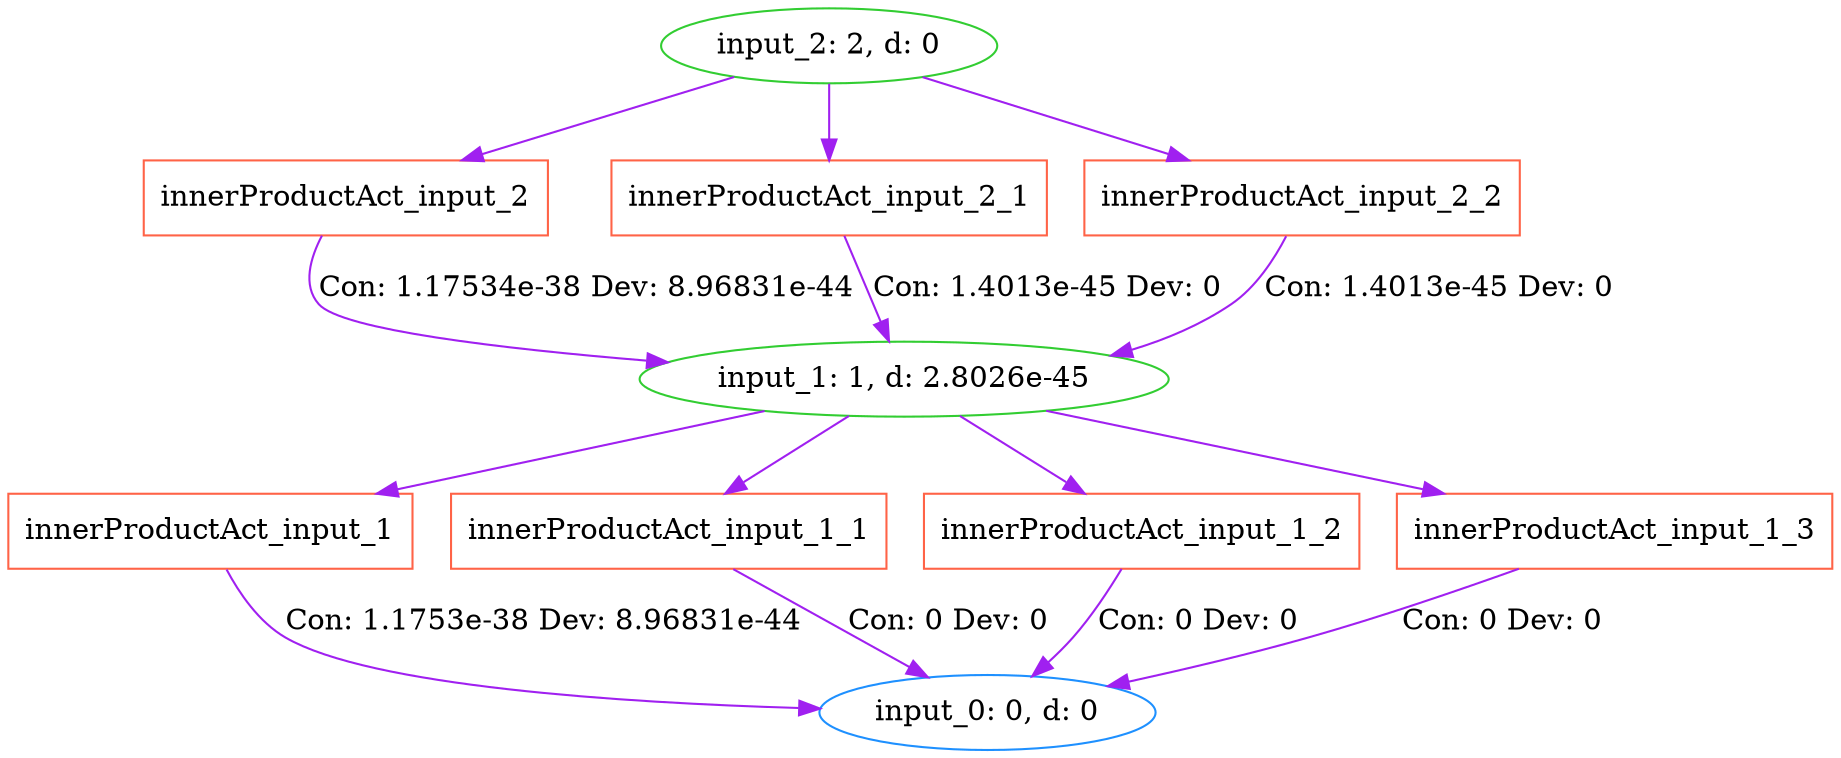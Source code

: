 digraph G {
0 [label="input_2: 2, d: 0", shape=oval, color=limegreen];
1 [label="innerProductAct_input_2", shape=box, color=tomato];
2 [label="input_1: 1, d: 2.8026e-45", shape=oval, color=limegreen];
3 [label="innerProductAct_input_1", shape=box, color=tomato];
4 [label="input_0: 0, d: 0", shape=oval, color=dodgerblue];
5 [label="innerProductAct_input_1_1", shape=box, color=tomato];
6 [label="innerProductAct_input_1_2", shape=box, color=tomato];
7 [label="innerProductAct_input_1_3", shape=box, color=tomato];
8 [label="innerProductAct_input_2_1", shape=box, color=tomato];
9 [label="innerProductAct_input_2_2", shape=box, color=tomato];
0->1  [color=purple]
 [label=""];
1->2  [color=purple]
 [label="Con: 1.17534e-38 Dev: 8.96831e-44"];
2->3  [color=purple]
 [label=""];
3->4  [color=purple]
 [label="Con: 1.1753e-38 Dev: 8.96831e-44"];
2->5  [color=purple]
 [label=""];
5->4  [color=purple]
 [label="Con: 0 Dev: 0"];
2->6  [color=purple]
 [label=""];
6->4  [color=purple]
 [label="Con: 0 Dev: 0"];
2->7  [color=purple]
 [label=""];
7->4  [color=purple]
 [label="Con: 0 Dev: 0"];
0->8  [color=purple]
 [label=""];
8->2  [color=purple]
 [label="Con: 1.4013e-45 Dev: 0"];
0->9  [color=purple]
 [label=""];
9->2  [color=purple]
 [label="Con: 1.4013e-45 Dev: 0"];
}
